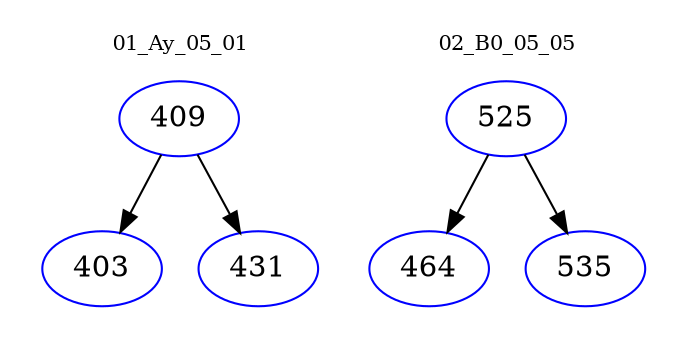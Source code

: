 digraph{
subgraph cluster_0 {
color = white
label = "01_Ay_05_01";
fontsize=10;
T0_409 [label="409", color="blue"]
T0_409 -> T0_403 [color="black"]
T0_403 [label="403", color="blue"]
T0_409 -> T0_431 [color="black"]
T0_431 [label="431", color="blue"]
}
subgraph cluster_1 {
color = white
label = "02_B0_05_05";
fontsize=10;
T1_525 [label="525", color="blue"]
T1_525 -> T1_464 [color="black"]
T1_464 [label="464", color="blue"]
T1_525 -> T1_535 [color="black"]
T1_535 [label="535", color="blue"]
}
}
